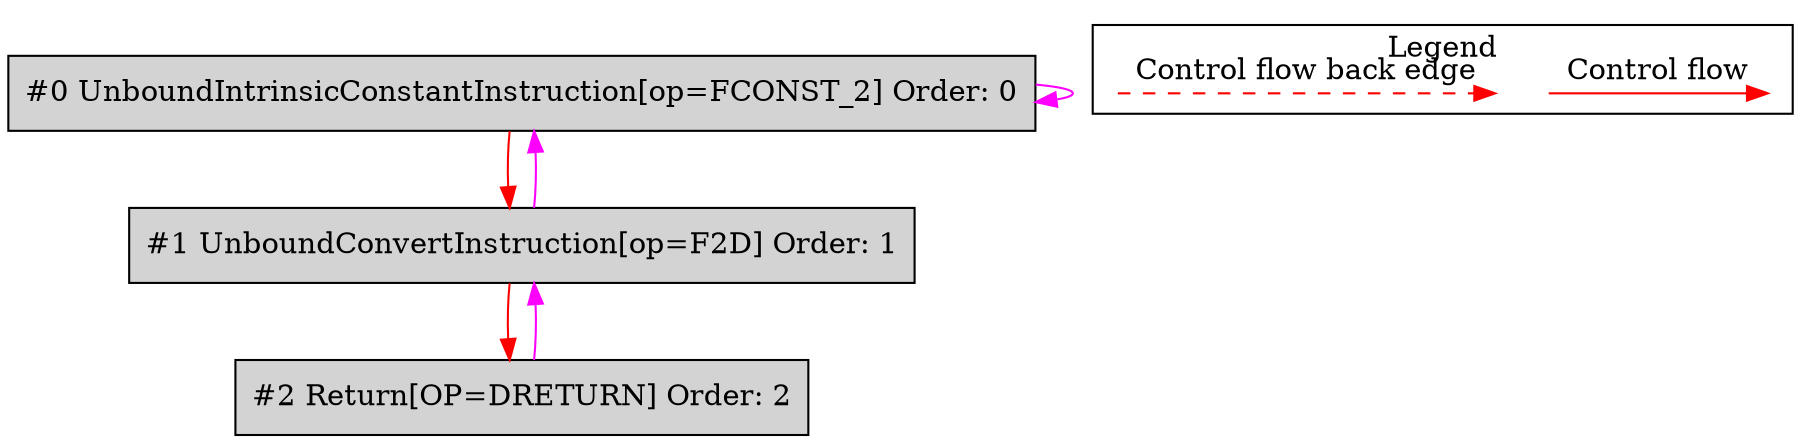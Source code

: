 digraph {
 ordering="in";
 node0[label="#0 UnboundIntrinsicConstantInstruction[op=FCONST_2] Order: 0", shape=box, fillcolor=lightgrey, style=filled];
 node1[label="#1 UnboundConvertInstruction[op=F2D] Order: 1", shape=box, fillcolor=lightgrey, style=filled];
 node2[label="#2 Return[OP=DRETURN] Order: 2", shape=box, fillcolor=lightgrey, style=filled];
 node0 -> node0[color=fuchsia];
 node0 -> node1[color=red];
 node1 -> node0[color=fuchsia];
 node1 -> node2[color=red];
 node2 -> node1[color=fuchsia];
 subgraph cluster_000 {
  label = "Legend";
  node [shape=point]
  {
   rank=same;
   c0 [style = invis];
   c1 [style = invis];
   c2 [style = invis];
   c3 [style = invis];
  }
  c0 -> c1 [label="Control flow", style=solid, color=red]
  c2 -> c3 [label="Control flow back edge", style=dashed, color=red]
 }

}
